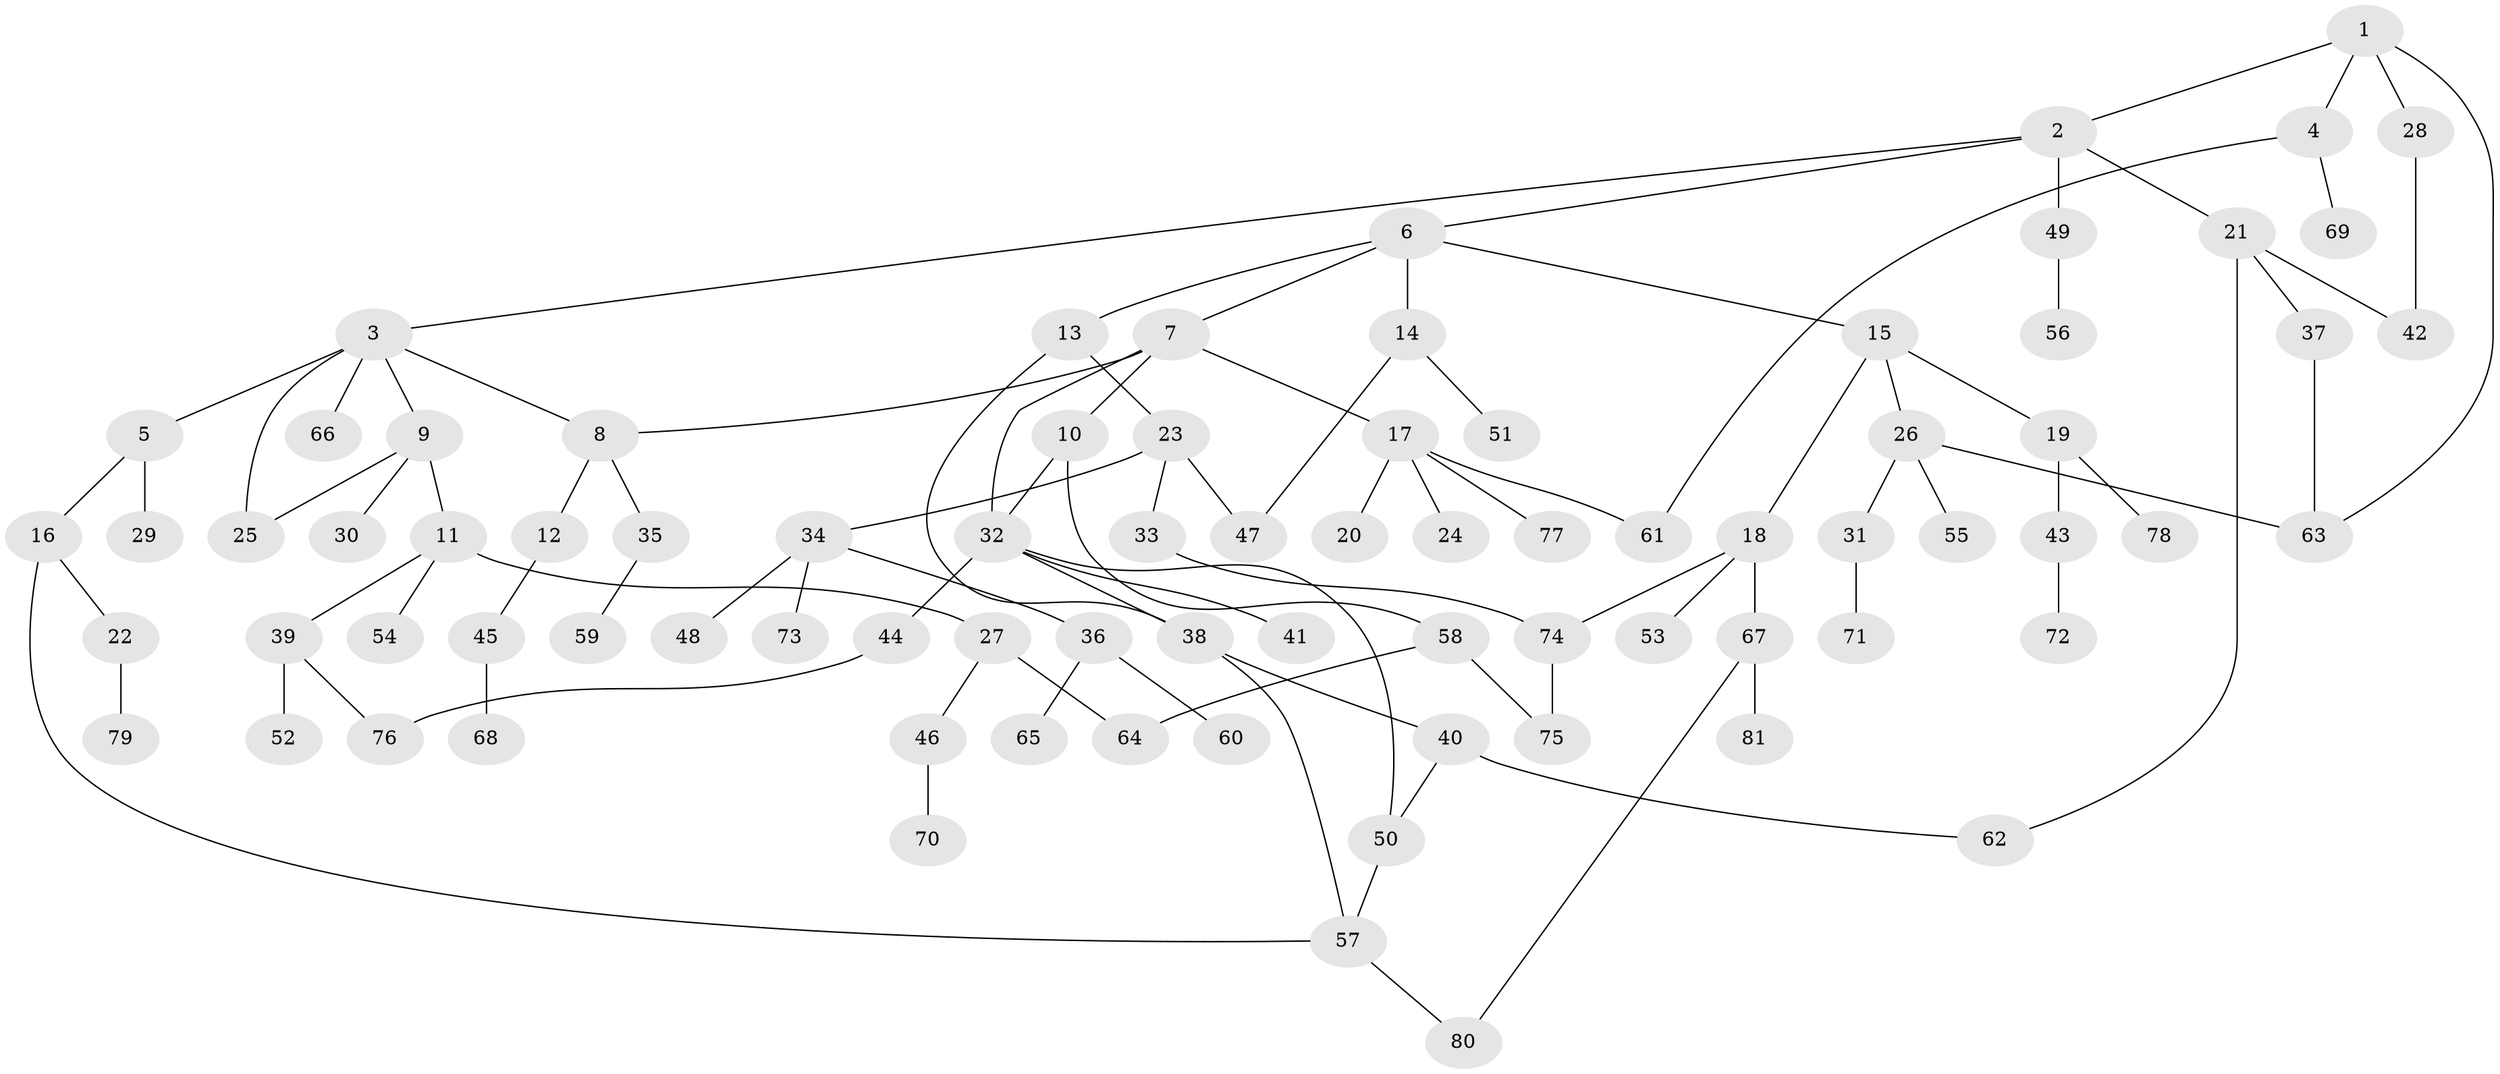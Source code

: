 // coarse degree distribution, {11: 0.025, 3: 0.15, 4: 0.075, 10: 0.025, 7: 0.025, 2: 0.275, 6: 0.025, 1: 0.4}
// Generated by graph-tools (version 1.1) at 2025/16/03/04/25 18:16:59]
// undirected, 81 vertices, 98 edges
graph export_dot {
graph [start="1"]
  node [color=gray90,style=filled];
  1;
  2;
  3;
  4;
  5;
  6;
  7;
  8;
  9;
  10;
  11;
  12;
  13;
  14;
  15;
  16;
  17;
  18;
  19;
  20;
  21;
  22;
  23;
  24;
  25;
  26;
  27;
  28;
  29;
  30;
  31;
  32;
  33;
  34;
  35;
  36;
  37;
  38;
  39;
  40;
  41;
  42;
  43;
  44;
  45;
  46;
  47;
  48;
  49;
  50;
  51;
  52;
  53;
  54;
  55;
  56;
  57;
  58;
  59;
  60;
  61;
  62;
  63;
  64;
  65;
  66;
  67;
  68;
  69;
  70;
  71;
  72;
  73;
  74;
  75;
  76;
  77;
  78;
  79;
  80;
  81;
  1 -- 2;
  1 -- 4;
  1 -- 28;
  1 -- 63;
  2 -- 3;
  2 -- 6;
  2 -- 21;
  2 -- 49;
  3 -- 5;
  3 -- 8;
  3 -- 9;
  3 -- 66;
  3 -- 25;
  4 -- 61;
  4 -- 69;
  5 -- 16;
  5 -- 29;
  6 -- 7;
  6 -- 13;
  6 -- 14;
  6 -- 15;
  7 -- 10;
  7 -- 17;
  7 -- 8;
  7 -- 32;
  8 -- 12;
  8 -- 35;
  9 -- 11;
  9 -- 25;
  9 -- 30;
  10 -- 32;
  10 -- 58;
  11 -- 27;
  11 -- 39;
  11 -- 54;
  12 -- 45;
  13 -- 23;
  13 -- 38;
  14 -- 47;
  14 -- 51;
  15 -- 18;
  15 -- 19;
  15 -- 26;
  16 -- 22;
  16 -- 57;
  17 -- 20;
  17 -- 24;
  17 -- 77;
  17 -- 61;
  18 -- 53;
  18 -- 67;
  18 -- 74;
  19 -- 43;
  19 -- 78;
  21 -- 37;
  21 -- 42;
  21 -- 62;
  22 -- 79;
  23 -- 33;
  23 -- 34;
  23 -- 47;
  26 -- 31;
  26 -- 55;
  26 -- 63;
  27 -- 46;
  27 -- 64;
  28 -- 42;
  31 -- 71;
  32 -- 41;
  32 -- 44;
  32 -- 50;
  32 -- 38;
  33 -- 74;
  34 -- 36;
  34 -- 48;
  34 -- 73;
  35 -- 59;
  36 -- 60;
  36 -- 65;
  37 -- 63;
  38 -- 40;
  38 -- 57;
  39 -- 52;
  39 -- 76;
  40 -- 50;
  40 -- 62;
  43 -- 72;
  44 -- 76;
  45 -- 68;
  46 -- 70;
  49 -- 56;
  50 -- 57;
  57 -- 80;
  58 -- 75;
  58 -- 64;
  67 -- 81;
  67 -- 80;
  74 -- 75;
}
